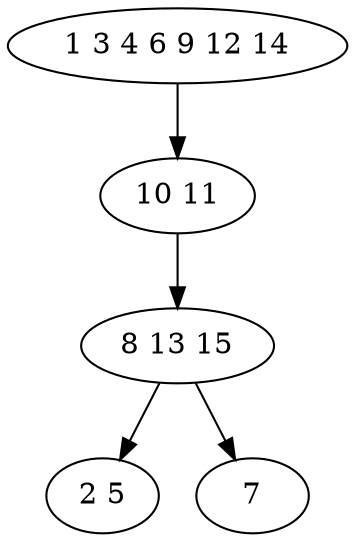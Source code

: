 digraph true_tree {
	"0" -> "1"
	"1" -> "2"
	"2" -> "3"
	"2" -> "4"
	"0" [label="1 3 4 6 9 12 14"];
	"1" [label="10 11"];
	"2" [label="8 13 15"];
	"3" [label="2 5"];
	"4" [label="7"];
}
